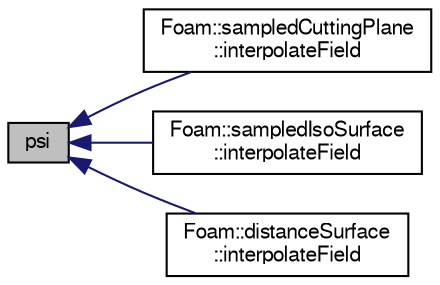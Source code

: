 digraph "psi"
{
  bgcolor="transparent";
  edge [fontname="FreeSans",fontsize="10",labelfontname="FreeSans",labelfontsize="10"];
  node [fontname="FreeSans",fontsize="10",shape=record];
  rankdir="LR";
  Node13 [label="psi",height=0.2,width=0.4,color="black", fillcolor="grey75", style="filled", fontcolor="black"];
  Node13 -> Node14 [dir="back",color="midnightblue",fontsize="10",style="solid",fontname="FreeSans"];
  Node14 [label="Foam::sampledCuttingPlane\l::interpolateField",height=0.2,width=0.4,color="black",URL="$a29362.html#a97b086d70d4450f23b4adfcf2bf8f1c7"];
  Node13 -> Node15 [dir="back",color="midnightblue",fontsize="10",style="solid",fontname="FreeSans"];
  Node15 [label="Foam::sampledIsoSurface\l::interpolateField",height=0.2,width=0.4,color="black",URL="$a29354.html#a97b086d70d4450f23b4adfcf2bf8f1c7"];
  Node13 -> Node16 [dir="back",color="midnightblue",fontsize="10",style="solid",fontname="FreeSans"];
  Node16 [label="Foam::distanceSurface\l::interpolateField",height=0.2,width=0.4,color="black",URL="$a29342.html#a97b086d70d4450f23b4adfcf2bf8f1c7"];
}

